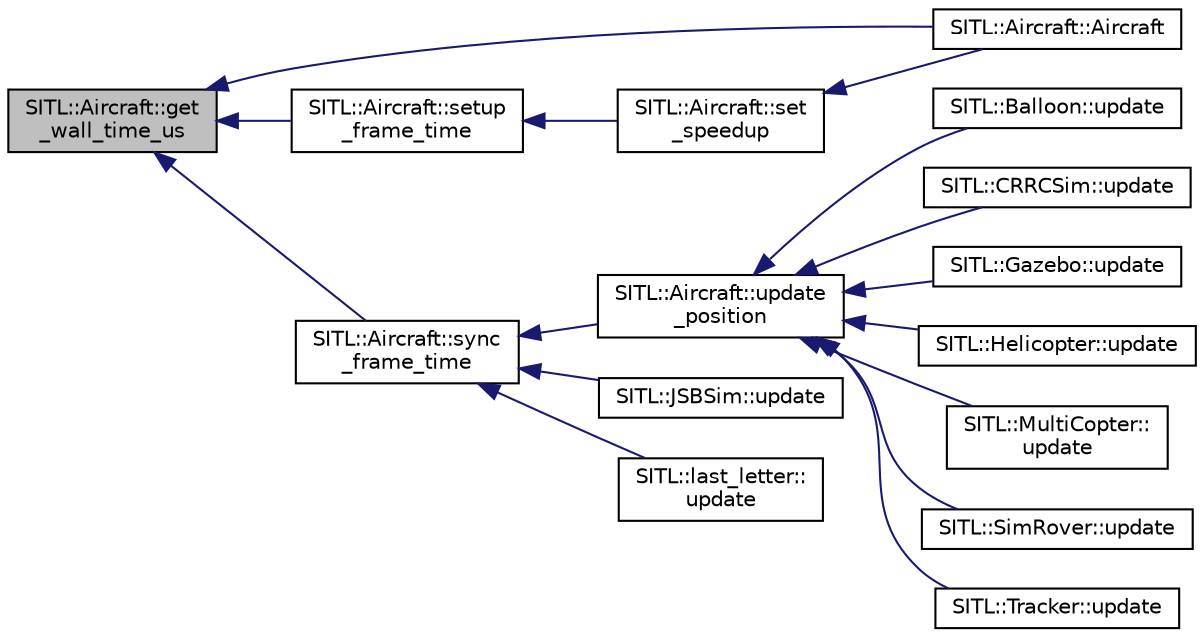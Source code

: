 digraph "SITL::Aircraft::get_wall_time_us"
{
 // INTERACTIVE_SVG=YES
  edge [fontname="Helvetica",fontsize="10",labelfontname="Helvetica",labelfontsize="10"];
  node [fontname="Helvetica",fontsize="10",shape=record];
  rankdir="LR";
  Node1 [label="SITL::Aircraft::get\l_wall_time_us",height=0.2,width=0.4,color="black", fillcolor="grey75", style="filled", fontcolor="black"];
  Node1 -> Node2 [dir="back",color="midnightblue",fontsize="10",style="solid",fontname="Helvetica"];
  Node2 [label="SITL::Aircraft::Aircraft",height=0.2,width=0.4,color="black", fillcolor="white", style="filled",URL="$classSITL_1_1Aircraft.html#ae366513d42c56d89dcb7f0a4f650d8fd"];
  Node1 -> Node3 [dir="back",color="midnightblue",fontsize="10",style="solid",fontname="Helvetica"];
  Node3 [label="SITL::Aircraft::setup\l_frame_time",height=0.2,width=0.4,color="black", fillcolor="white", style="filled",URL="$classSITL_1_1Aircraft.html#a5d30abde6ff41f63d1233558d2641816"];
  Node3 -> Node4 [dir="back",color="midnightblue",fontsize="10",style="solid",fontname="Helvetica"];
  Node4 [label="SITL::Aircraft::set\l_speedup",height=0.2,width=0.4,color="black", fillcolor="white", style="filled",URL="$classSITL_1_1Aircraft.html#a5c1d89e95912ade3622069a3f2cb96c0"];
  Node4 -> Node2 [dir="back",color="midnightblue",fontsize="10",style="solid",fontname="Helvetica"];
  Node1 -> Node5 [dir="back",color="midnightblue",fontsize="10",style="solid",fontname="Helvetica"];
  Node5 [label="SITL::Aircraft::sync\l_frame_time",height=0.2,width=0.4,color="black", fillcolor="white", style="filled",URL="$classSITL_1_1Aircraft.html#a62156d8d68f444998c58c6270512fbd6"];
  Node5 -> Node6 [dir="back",color="midnightblue",fontsize="10",style="solid",fontname="Helvetica"];
  Node6 [label="SITL::Aircraft::update\l_position",height=0.2,width=0.4,color="black", fillcolor="white", style="filled",URL="$classSITL_1_1Aircraft.html#a4a72b2c0617cf55b24b062daaae685b9"];
  Node6 -> Node7 [dir="back",color="midnightblue",fontsize="10",style="solid",fontname="Helvetica"];
  Node7 [label="SITL::Balloon::update",height=0.2,width=0.4,color="black", fillcolor="white", style="filled",URL="$classSITL_1_1Balloon.html#a34f5716a3c9ba0805d89dc36656ae90c"];
  Node6 -> Node8 [dir="back",color="midnightblue",fontsize="10",style="solid",fontname="Helvetica"];
  Node8 [label="SITL::CRRCSim::update",height=0.2,width=0.4,color="black", fillcolor="white", style="filled",URL="$classSITL_1_1CRRCSim.html#ada236d396837feb2c5efe885ea504f87"];
  Node6 -> Node9 [dir="back",color="midnightblue",fontsize="10",style="solid",fontname="Helvetica"];
  Node9 [label="SITL::Gazebo::update",height=0.2,width=0.4,color="black", fillcolor="white", style="filled",URL="$classSITL_1_1Gazebo.html#a120a541070549b98ba4740c91abf97a7"];
  Node6 -> Node10 [dir="back",color="midnightblue",fontsize="10",style="solid",fontname="Helvetica"];
  Node10 [label="SITL::Helicopter::update",height=0.2,width=0.4,color="black", fillcolor="white", style="filled",URL="$classSITL_1_1Helicopter.html#a0e8602ead0fe804552ab7ade9a1b171e"];
  Node6 -> Node11 [dir="back",color="midnightblue",fontsize="10",style="solid",fontname="Helvetica"];
  Node11 [label="SITL::MultiCopter::\lupdate",height=0.2,width=0.4,color="black", fillcolor="white", style="filled",URL="$classSITL_1_1MultiCopter.html#a1c12d5064cc2851e9861353e694805bc"];
  Node6 -> Node12 [dir="back",color="midnightblue",fontsize="10",style="solid",fontname="Helvetica"];
  Node12 [label="SITL::SimRover::update",height=0.2,width=0.4,color="black", fillcolor="white", style="filled",URL="$classSITL_1_1SimRover.html#a0692a116e9c7cff78adb0b08b0d571b2"];
  Node6 -> Node13 [dir="back",color="midnightblue",fontsize="10",style="solid",fontname="Helvetica"];
  Node13 [label="SITL::Tracker::update",height=0.2,width=0.4,color="black", fillcolor="white", style="filled",URL="$classSITL_1_1Tracker.html#aa2d26c0841ead98b60a9291eb4d74b71"];
  Node5 -> Node14 [dir="back",color="midnightblue",fontsize="10",style="solid",fontname="Helvetica"];
  Node14 [label="SITL::JSBSim::update",height=0.2,width=0.4,color="black", fillcolor="white", style="filled",URL="$classSITL_1_1JSBSim.html#a63f34aa2eb8898513ab887f7c0c8b1bf"];
  Node5 -> Node15 [dir="back",color="midnightblue",fontsize="10",style="solid",fontname="Helvetica"];
  Node15 [label="SITL::last_letter::\lupdate",height=0.2,width=0.4,color="black", fillcolor="white", style="filled",URL="$classSITL_1_1last__letter.html#ae4e6d3acea9730faa873e8d25b876d19"];
}
